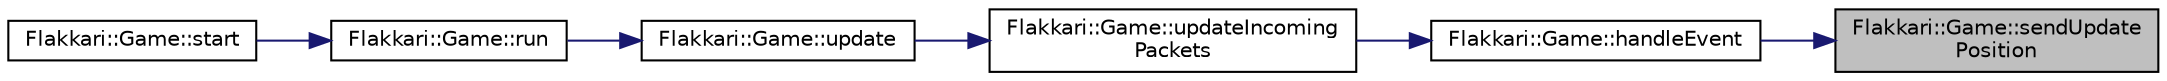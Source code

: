 digraph "Flakkari::Game::sendUpdatePosition"
{
 // LATEX_PDF_SIZE
  edge [fontname="Helvetica",fontsize="10",labelfontname="Helvetica",labelfontsize="10"];
  node [fontname="Helvetica",fontsize="10",shape=record];
  rankdir="RL";
  Node1 [label="Flakkari::Game::sendUpdate\lPosition",height=0.2,width=0.4,color="black", fillcolor="grey75", style="filled", fontcolor="black",tooltip="Send a packet to a player."];
  Node1 -> Node2 [dir="back",color="midnightblue",fontsize="10",style="solid",fontname="Helvetica"];
  Node2 [label="Flakkari::Game::handleEvent",height=0.2,width=0.4,color="black", fillcolor="white", style="filled",URL="$dd/ddd/classFlakkari_1_1Game.html#ab9a93d80ef12ab3b1af69201cce681d0",tooltip="Handle an event from a player."];
  Node2 -> Node3 [dir="back",color="midnightblue",fontsize="10",style="solid",fontname="Helvetica"];
  Node3 [label="Flakkari::Game::updateIncoming\lPackets",height=0.2,width=0.4,color="black", fillcolor="white", style="filled",URL="$dd/ddd/classFlakkari_1_1Game.html#a53f86f8b71e686405dfa5be3b6ee67bf",tooltip="Empty the incoming packets of the players and update the game with the new packets."];
  Node3 -> Node4 [dir="back",color="midnightblue",fontsize="10",style="solid",fontname="Helvetica"];
  Node4 [label="Flakkari::Game::update",height=0.2,width=0.4,color="black", fillcolor="white", style="filled",URL="$dd/ddd/classFlakkari_1_1Game.html#aa3fb1b7dc6a9c7e9177242a37bf3339f",tooltip="Update the game. This function is called every frame."];
  Node4 -> Node5 [dir="back",color="midnightblue",fontsize="10",style="solid",fontname="Helvetica"];
  Node5 [label="Flakkari::Game::run",height=0.2,width=0.4,color="black", fillcolor="white", style="filled",URL="$dd/ddd/classFlakkari_1_1Game.html#a9372052fa595db8fe17f12e71dcee676",tooltip="Run the game. This function is called when the game is started. It will run the game loop."];
  Node5 -> Node6 [dir="back",color="midnightblue",fontsize="10",style="solid",fontname="Helvetica"];
  Node6 [label="Flakkari::Game::start",height=0.2,width=0.4,color="black", fillcolor="white", style="filled",URL="$dd/ddd/classFlakkari_1_1Game.html#af4062192215ec0e249ad0929e17ac4e0",tooltip="Start the game. This function is called when the game is launched. It will start the game loop."];
}
